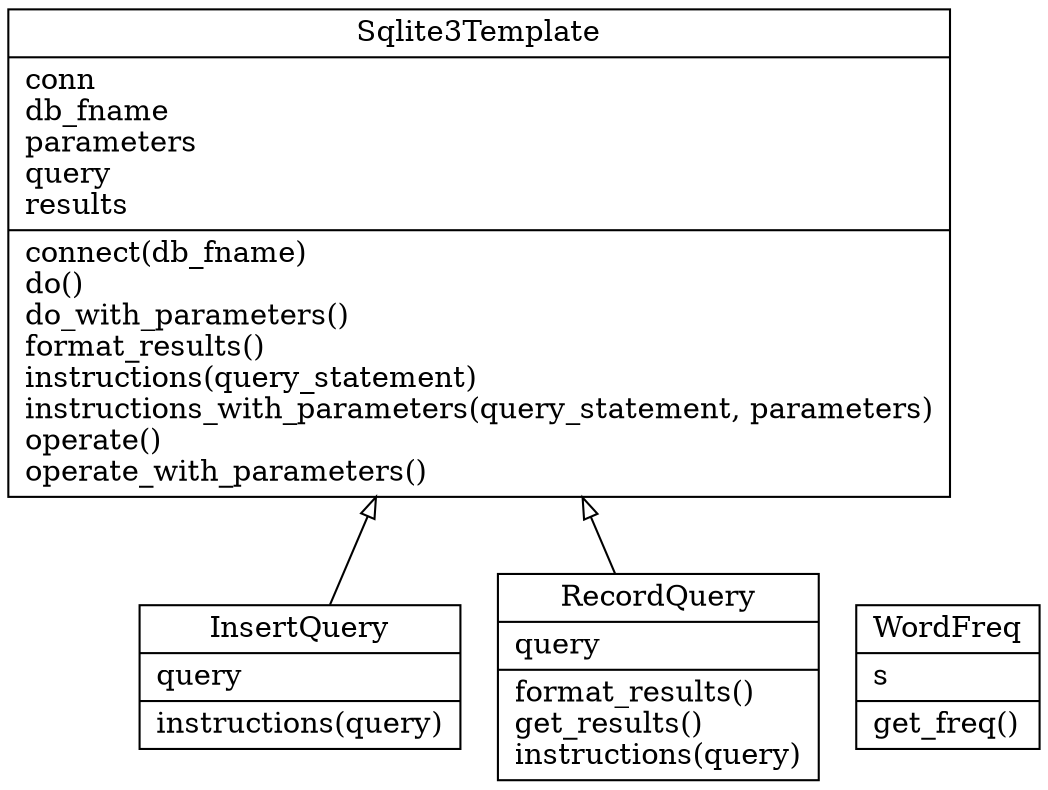 digraph "classes" {
rankdir=BT
charset="utf-8"
"app.UseSqlite.InsertQuery" [color="black", fontcolor="black", label="{InsertQuery|query\l|instructions(query)\l}", shape="record", style="solid"];
"app.UseSqlite.RecordQuery" [color="black", fontcolor="black", label="{RecordQuery|query\l|format_results()\lget_results()\linstructions(query)\l}", shape="record", style="solid"];
"app.UseSqlite.Sqlite3Template" [color="black", fontcolor="black", label="{Sqlite3Template|conn\ldb_fname\lparameters\lquery\lresults\l|connect(db_fname)\ldo()\ldo_with_parameters()\lformat_results()\linstructions(query_statement)\linstructions_with_parameters(query_statement, parameters)\loperate()\loperate_with_parameters()\l}", shape="record", style="solid"];
"app.WordFreq.WordFreq" [color="black", fontcolor="black", label="{WordFreq|s\l|get_freq()\l}", shape="record", style="solid"];
"app.UseSqlite.InsertQuery" -> "app.UseSqlite.Sqlite3Template" [arrowhead="empty", arrowtail="none"];
"app.UseSqlite.RecordQuery" -> "app.UseSqlite.Sqlite3Template" [arrowhead="empty", arrowtail="none"];
}
